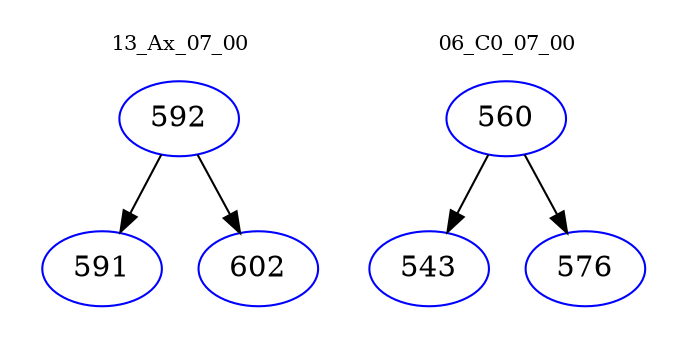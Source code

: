 digraph{
subgraph cluster_0 {
color = white
label = "13_Ax_07_00";
fontsize=10;
T0_592 [label="592", color="blue"]
T0_592 -> T0_591 [color="black"]
T0_591 [label="591", color="blue"]
T0_592 -> T0_602 [color="black"]
T0_602 [label="602", color="blue"]
}
subgraph cluster_1 {
color = white
label = "06_C0_07_00";
fontsize=10;
T1_560 [label="560", color="blue"]
T1_560 -> T1_543 [color="black"]
T1_543 [label="543", color="blue"]
T1_560 -> T1_576 [color="black"]
T1_576 [label="576", color="blue"]
}
}
